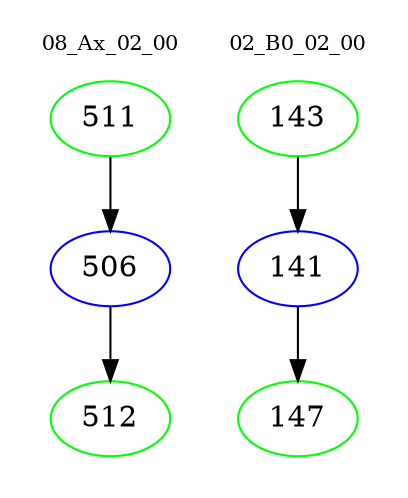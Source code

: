 digraph{
subgraph cluster_0 {
color = white
label = "08_Ax_02_00";
fontsize=10;
T0_511 [label="511", color="green"]
T0_511 -> T0_506 [color="black"]
T0_506 [label="506", color="blue"]
T0_506 -> T0_512 [color="black"]
T0_512 [label="512", color="green"]
}
subgraph cluster_1 {
color = white
label = "02_B0_02_00";
fontsize=10;
T1_143 [label="143", color="green"]
T1_143 -> T1_141 [color="black"]
T1_141 [label="141", color="blue"]
T1_141 -> T1_147 [color="black"]
T1_147 [label="147", color="green"]
}
}
